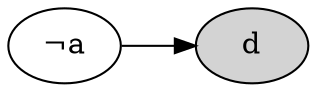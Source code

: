 digraph {
    a [label="¬a"]
    d [style="filled"]
    a -> d
    rankdir="LR"
    {rank=same; a}
    overlap=false
    splines=true
    bgcolor=transparent
}
